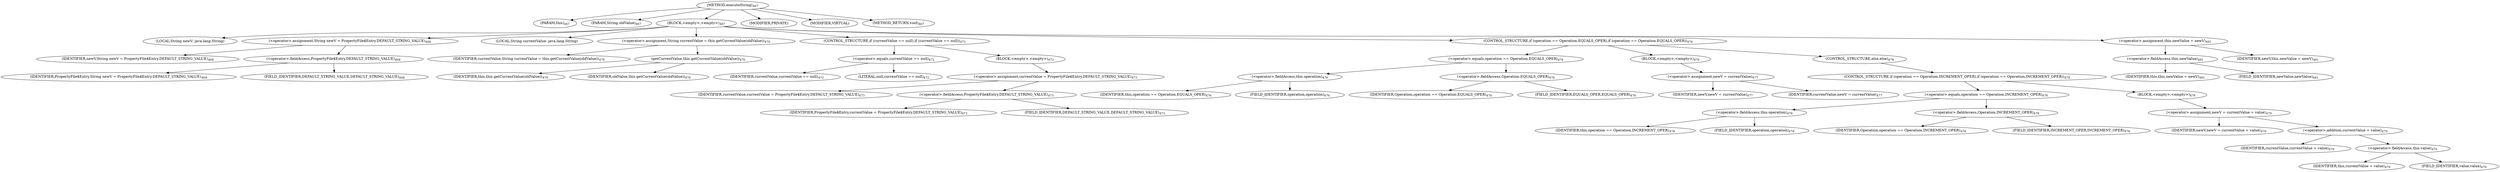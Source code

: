 digraph "executeString" {  
"853" [label = <(METHOD,executeString)<SUB>467</SUB>> ]
"51" [label = <(PARAM,this)<SUB>467</SUB>> ]
"854" [label = <(PARAM,String oldValue)<SUB>467</SUB>> ]
"855" [label = <(BLOCK,&lt;empty&gt;,&lt;empty&gt;)<SUB>467</SUB>> ]
"856" [label = <(LOCAL,String newV: java.lang.String)> ]
"857" [label = <(&lt;operator&gt;.assignment,String newV = PropertyFile$Entry.DEFAULT_STRING_VALUE)<SUB>468</SUB>> ]
"858" [label = <(IDENTIFIER,newV,String newV = PropertyFile$Entry.DEFAULT_STRING_VALUE)<SUB>468</SUB>> ]
"859" [label = <(&lt;operator&gt;.fieldAccess,PropertyFile$Entry.DEFAULT_STRING_VALUE)<SUB>468</SUB>> ]
"860" [label = <(IDENTIFIER,PropertyFile$Entry,String newV = PropertyFile$Entry.DEFAULT_STRING_VALUE)<SUB>468</SUB>> ]
"861" [label = <(FIELD_IDENTIFIER,DEFAULT_STRING_VALUE,DEFAULT_STRING_VALUE)<SUB>468</SUB>> ]
"862" [label = <(LOCAL,String currentValue: java.lang.String)> ]
"863" [label = <(&lt;operator&gt;.assignment,String currentValue = this.getCurrentValue(oldValue))<SUB>470</SUB>> ]
"864" [label = <(IDENTIFIER,currentValue,String currentValue = this.getCurrentValue(oldValue))<SUB>470</SUB>> ]
"865" [label = <(getCurrentValue,this.getCurrentValue(oldValue))<SUB>470</SUB>> ]
"50" [label = <(IDENTIFIER,this,this.getCurrentValue(oldValue))<SUB>470</SUB>> ]
"866" [label = <(IDENTIFIER,oldValue,this.getCurrentValue(oldValue))<SUB>470</SUB>> ]
"867" [label = <(CONTROL_STRUCTURE,if (currentValue == null),if (currentValue == null))<SUB>472</SUB>> ]
"868" [label = <(&lt;operator&gt;.equals,currentValue == null)<SUB>472</SUB>> ]
"869" [label = <(IDENTIFIER,currentValue,currentValue == null)<SUB>472</SUB>> ]
"870" [label = <(LITERAL,null,currentValue == null)<SUB>472</SUB>> ]
"871" [label = <(BLOCK,&lt;empty&gt;,&lt;empty&gt;)<SUB>472</SUB>> ]
"872" [label = <(&lt;operator&gt;.assignment,currentValue = PropertyFile$Entry.DEFAULT_STRING_VALUE)<SUB>473</SUB>> ]
"873" [label = <(IDENTIFIER,currentValue,currentValue = PropertyFile$Entry.DEFAULT_STRING_VALUE)<SUB>473</SUB>> ]
"874" [label = <(&lt;operator&gt;.fieldAccess,PropertyFile$Entry.DEFAULT_STRING_VALUE)<SUB>473</SUB>> ]
"875" [label = <(IDENTIFIER,PropertyFile$Entry,currentValue = PropertyFile$Entry.DEFAULT_STRING_VALUE)<SUB>473</SUB>> ]
"876" [label = <(FIELD_IDENTIFIER,DEFAULT_STRING_VALUE,DEFAULT_STRING_VALUE)<SUB>473</SUB>> ]
"877" [label = <(CONTROL_STRUCTURE,if (operation == Operation.EQUALS_OPER),if (operation == Operation.EQUALS_OPER))<SUB>476</SUB>> ]
"878" [label = <(&lt;operator&gt;.equals,operation == Operation.EQUALS_OPER)<SUB>476</SUB>> ]
"879" [label = <(&lt;operator&gt;.fieldAccess,this.operation)<SUB>476</SUB>> ]
"880" [label = <(IDENTIFIER,this,operation == Operation.EQUALS_OPER)<SUB>476</SUB>> ]
"881" [label = <(FIELD_IDENTIFIER,operation,operation)<SUB>476</SUB>> ]
"882" [label = <(&lt;operator&gt;.fieldAccess,Operation.EQUALS_OPER)<SUB>476</SUB>> ]
"883" [label = <(IDENTIFIER,Operation,operation == Operation.EQUALS_OPER)<SUB>476</SUB>> ]
"884" [label = <(FIELD_IDENTIFIER,EQUALS_OPER,EQUALS_OPER)<SUB>476</SUB>> ]
"885" [label = <(BLOCK,&lt;empty&gt;,&lt;empty&gt;)<SUB>476</SUB>> ]
"886" [label = <(&lt;operator&gt;.assignment,newV = currentValue)<SUB>477</SUB>> ]
"887" [label = <(IDENTIFIER,newV,newV = currentValue)<SUB>477</SUB>> ]
"888" [label = <(IDENTIFIER,currentValue,newV = currentValue)<SUB>477</SUB>> ]
"889" [label = <(CONTROL_STRUCTURE,else,else)<SUB>478</SUB>> ]
"890" [label = <(CONTROL_STRUCTURE,if (operation == Operation.INCREMENT_OPER),if (operation == Operation.INCREMENT_OPER))<SUB>478</SUB>> ]
"891" [label = <(&lt;operator&gt;.equals,operation == Operation.INCREMENT_OPER)<SUB>478</SUB>> ]
"892" [label = <(&lt;operator&gt;.fieldAccess,this.operation)<SUB>478</SUB>> ]
"893" [label = <(IDENTIFIER,this,operation == Operation.INCREMENT_OPER)<SUB>478</SUB>> ]
"894" [label = <(FIELD_IDENTIFIER,operation,operation)<SUB>478</SUB>> ]
"895" [label = <(&lt;operator&gt;.fieldAccess,Operation.INCREMENT_OPER)<SUB>478</SUB>> ]
"896" [label = <(IDENTIFIER,Operation,operation == Operation.INCREMENT_OPER)<SUB>478</SUB>> ]
"897" [label = <(FIELD_IDENTIFIER,INCREMENT_OPER,INCREMENT_OPER)<SUB>478</SUB>> ]
"898" [label = <(BLOCK,&lt;empty&gt;,&lt;empty&gt;)<SUB>478</SUB>> ]
"899" [label = <(&lt;operator&gt;.assignment,newV = currentValue + value)<SUB>479</SUB>> ]
"900" [label = <(IDENTIFIER,newV,newV = currentValue + value)<SUB>479</SUB>> ]
"901" [label = <(&lt;operator&gt;.addition,currentValue + value)<SUB>479</SUB>> ]
"902" [label = <(IDENTIFIER,currentValue,currentValue + value)<SUB>479</SUB>> ]
"903" [label = <(&lt;operator&gt;.fieldAccess,this.value)<SUB>479</SUB>> ]
"904" [label = <(IDENTIFIER,this,currentValue + value)<SUB>479</SUB>> ]
"905" [label = <(FIELD_IDENTIFIER,value,value)<SUB>479</SUB>> ]
"906" [label = <(&lt;operator&gt;.assignment,this.newValue = newV)<SUB>481</SUB>> ]
"907" [label = <(&lt;operator&gt;.fieldAccess,this.newValue)<SUB>481</SUB>> ]
"52" [label = <(IDENTIFIER,this,this.newValue = newV)<SUB>481</SUB>> ]
"908" [label = <(FIELD_IDENTIFIER,newValue,newValue)<SUB>481</SUB>> ]
"909" [label = <(IDENTIFIER,newV,this.newValue = newV)<SUB>481</SUB>> ]
"910" [label = <(MODIFIER,PRIVATE)> ]
"911" [label = <(MODIFIER,VIRTUAL)> ]
"912" [label = <(METHOD_RETURN,void)<SUB>467</SUB>> ]
  "853" -> "51" 
  "853" -> "854" 
  "853" -> "855" 
  "853" -> "910" 
  "853" -> "911" 
  "853" -> "912" 
  "855" -> "856" 
  "855" -> "857" 
  "855" -> "862" 
  "855" -> "863" 
  "855" -> "867" 
  "855" -> "877" 
  "855" -> "906" 
  "857" -> "858" 
  "857" -> "859" 
  "859" -> "860" 
  "859" -> "861" 
  "863" -> "864" 
  "863" -> "865" 
  "865" -> "50" 
  "865" -> "866" 
  "867" -> "868" 
  "867" -> "871" 
  "868" -> "869" 
  "868" -> "870" 
  "871" -> "872" 
  "872" -> "873" 
  "872" -> "874" 
  "874" -> "875" 
  "874" -> "876" 
  "877" -> "878" 
  "877" -> "885" 
  "877" -> "889" 
  "878" -> "879" 
  "878" -> "882" 
  "879" -> "880" 
  "879" -> "881" 
  "882" -> "883" 
  "882" -> "884" 
  "885" -> "886" 
  "886" -> "887" 
  "886" -> "888" 
  "889" -> "890" 
  "890" -> "891" 
  "890" -> "898" 
  "891" -> "892" 
  "891" -> "895" 
  "892" -> "893" 
  "892" -> "894" 
  "895" -> "896" 
  "895" -> "897" 
  "898" -> "899" 
  "899" -> "900" 
  "899" -> "901" 
  "901" -> "902" 
  "901" -> "903" 
  "903" -> "904" 
  "903" -> "905" 
  "906" -> "907" 
  "906" -> "909" 
  "907" -> "52" 
  "907" -> "908" 
}
